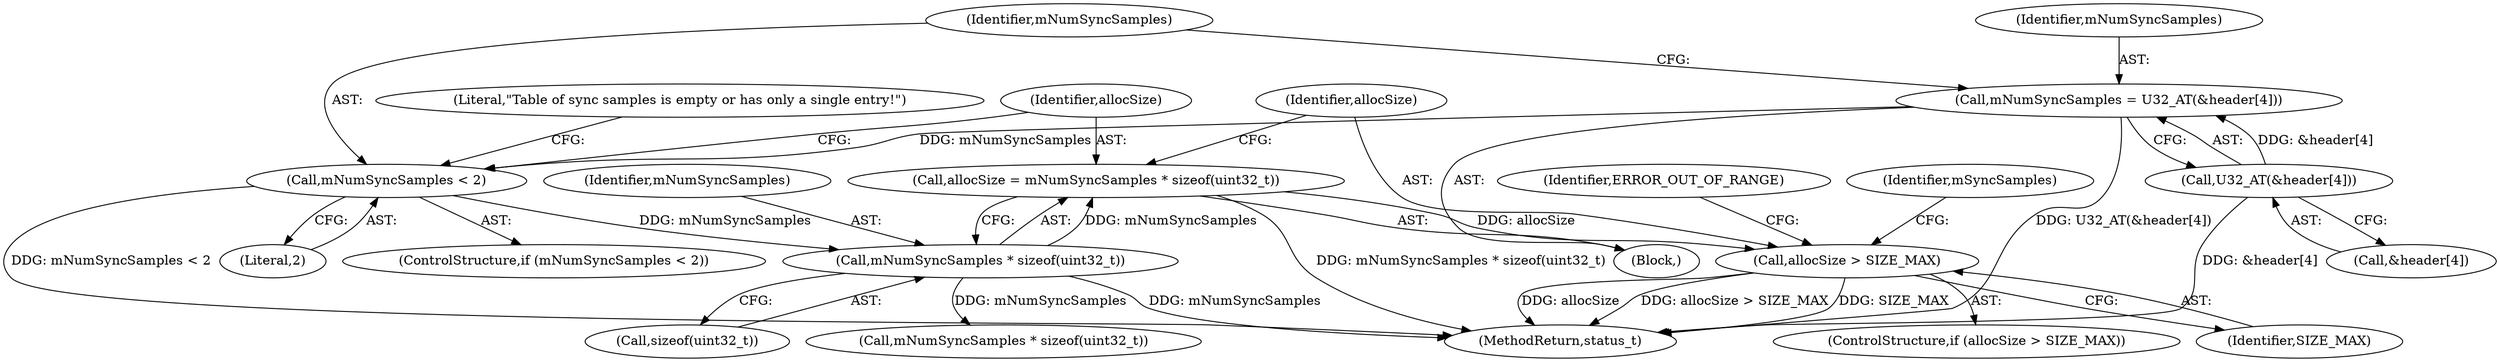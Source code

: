 digraph "0_Android_edd4a76eb4747bd19ed122df46fa46b452c12a0d_0@API" {
"1000156" [label="(Call,allocSize = mNumSyncSamples * sizeof(uint32_t))"];
"1000158" [label="(Call,mNumSyncSamples * sizeof(uint32_t))"];
"1000149" [label="(Call,mNumSyncSamples < 2)"];
"1000141" [label="(Call,mNumSyncSamples = U32_AT(&header[4]))"];
"1000143" [label="(Call,U32_AT(&header[4]))"];
"1000163" [label="(Call,allocSize > SIZE_MAX)"];
"1000157" [label="(Identifier,allocSize)"];
"1000154" [label="(Literal,\"Table of sync samples is empty or has only a single entry!\")"];
"1000141" [label="(Call,mNumSyncSamples = U32_AT(&header[4]))"];
"1000162" [label="(ControlStructure,if (allocSize > SIZE_MAX))"];
"1000142" [label="(Identifier,mNumSyncSamples)"];
"1000103" [label="(Block,)"];
"1000156" [label="(Call,allocSize = mNumSyncSamples * sizeof(uint32_t))"];
"1000168" [label="(Identifier,ERROR_OUT_OF_RANGE)"];
"1000163" [label="(Call,allocSize > SIZE_MAX)"];
"1000170" [label="(Identifier,mSyncSamples)"];
"1000176" [label="(Call,mNumSyncSamples * sizeof(uint32_t))"];
"1000150" [label="(Identifier,mNumSyncSamples)"];
"1000151" [label="(Literal,2)"];
"1000164" [label="(Identifier,allocSize)"];
"1000160" [label="(Call,sizeof(uint32_t))"];
"1000165" [label="(Identifier,SIZE_MAX)"];
"1000149" [label="(Call,mNumSyncSamples < 2)"];
"1000158" [label="(Call,mNumSyncSamples * sizeof(uint32_t))"];
"1000217" [label="(MethodReturn,status_t)"];
"1000148" [label="(ControlStructure,if (mNumSyncSamples < 2))"];
"1000159" [label="(Identifier,mNumSyncSamples)"];
"1000143" [label="(Call,U32_AT(&header[4]))"];
"1000144" [label="(Call,&header[4])"];
"1000156" -> "1000103"  [label="AST: "];
"1000156" -> "1000158"  [label="CFG: "];
"1000157" -> "1000156"  [label="AST: "];
"1000158" -> "1000156"  [label="AST: "];
"1000164" -> "1000156"  [label="CFG: "];
"1000156" -> "1000217"  [label="DDG: mNumSyncSamples * sizeof(uint32_t)"];
"1000158" -> "1000156"  [label="DDG: mNumSyncSamples"];
"1000156" -> "1000163"  [label="DDG: allocSize"];
"1000158" -> "1000160"  [label="CFG: "];
"1000159" -> "1000158"  [label="AST: "];
"1000160" -> "1000158"  [label="AST: "];
"1000158" -> "1000217"  [label="DDG: mNumSyncSamples"];
"1000149" -> "1000158"  [label="DDG: mNumSyncSamples"];
"1000158" -> "1000176"  [label="DDG: mNumSyncSamples"];
"1000149" -> "1000148"  [label="AST: "];
"1000149" -> "1000151"  [label="CFG: "];
"1000150" -> "1000149"  [label="AST: "];
"1000151" -> "1000149"  [label="AST: "];
"1000154" -> "1000149"  [label="CFG: "];
"1000157" -> "1000149"  [label="CFG: "];
"1000149" -> "1000217"  [label="DDG: mNumSyncSamples < 2"];
"1000141" -> "1000149"  [label="DDG: mNumSyncSamples"];
"1000141" -> "1000103"  [label="AST: "];
"1000141" -> "1000143"  [label="CFG: "];
"1000142" -> "1000141"  [label="AST: "];
"1000143" -> "1000141"  [label="AST: "];
"1000150" -> "1000141"  [label="CFG: "];
"1000141" -> "1000217"  [label="DDG: U32_AT(&header[4])"];
"1000143" -> "1000141"  [label="DDG: &header[4]"];
"1000143" -> "1000144"  [label="CFG: "];
"1000144" -> "1000143"  [label="AST: "];
"1000143" -> "1000217"  [label="DDG: &header[4]"];
"1000163" -> "1000162"  [label="AST: "];
"1000163" -> "1000165"  [label="CFG: "];
"1000164" -> "1000163"  [label="AST: "];
"1000165" -> "1000163"  [label="AST: "];
"1000168" -> "1000163"  [label="CFG: "];
"1000170" -> "1000163"  [label="CFG: "];
"1000163" -> "1000217"  [label="DDG: allocSize"];
"1000163" -> "1000217"  [label="DDG: allocSize > SIZE_MAX"];
"1000163" -> "1000217"  [label="DDG: SIZE_MAX"];
}
